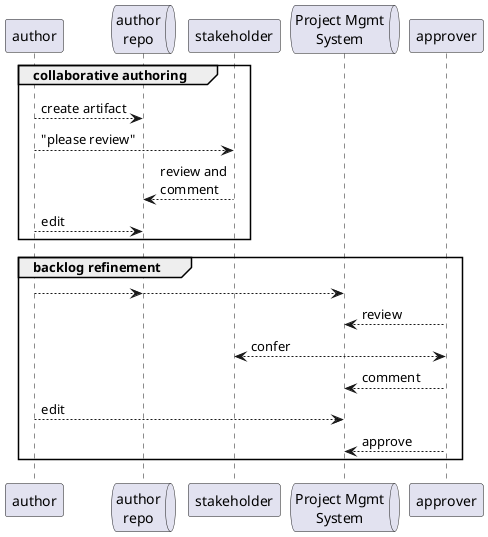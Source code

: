 @startuml
!pragma teoz true
    participant author
    queue miro as "author\nrepo"
    participant stakeholder
    queue "Project Mgmt\nSystem"
    participant approver

group collaborative authoring
    author --> miro : create artifact
    author --> stakeholder : "please review"
    stakeholder --> miro : review and\ncomment
    author --> miro : edit
end group

group backlog refinement
    author --> miro
        &miro --> "Project Mgmt\nSystem" 
    approver --> "Project Mgmt\nSystem" : review
    approver <--> stakeholder : confer
    approver --> "Project Mgmt\nSystem" : comment
    author --> "Project Mgmt\nSystem" : edit
    approver --> "Project Mgmt\nSystem" : approve
end group
@enduml
